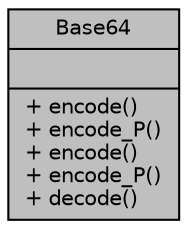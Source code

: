 digraph "Base64"
{
  edge [fontname="Helvetica",fontsize="10",labelfontname="Helvetica",labelfontsize="10"];
  node [fontname="Helvetica",fontsize="10",shape=record];
  Node1 [label="{Base64\n||+ encode()\l+ encode_P()\l+ encode()\l+ encode_P()\l+ decode()\l}",height=0.2,width=0.4,color="black", fillcolor="grey75", style="filled", fontcolor="black"];
}
